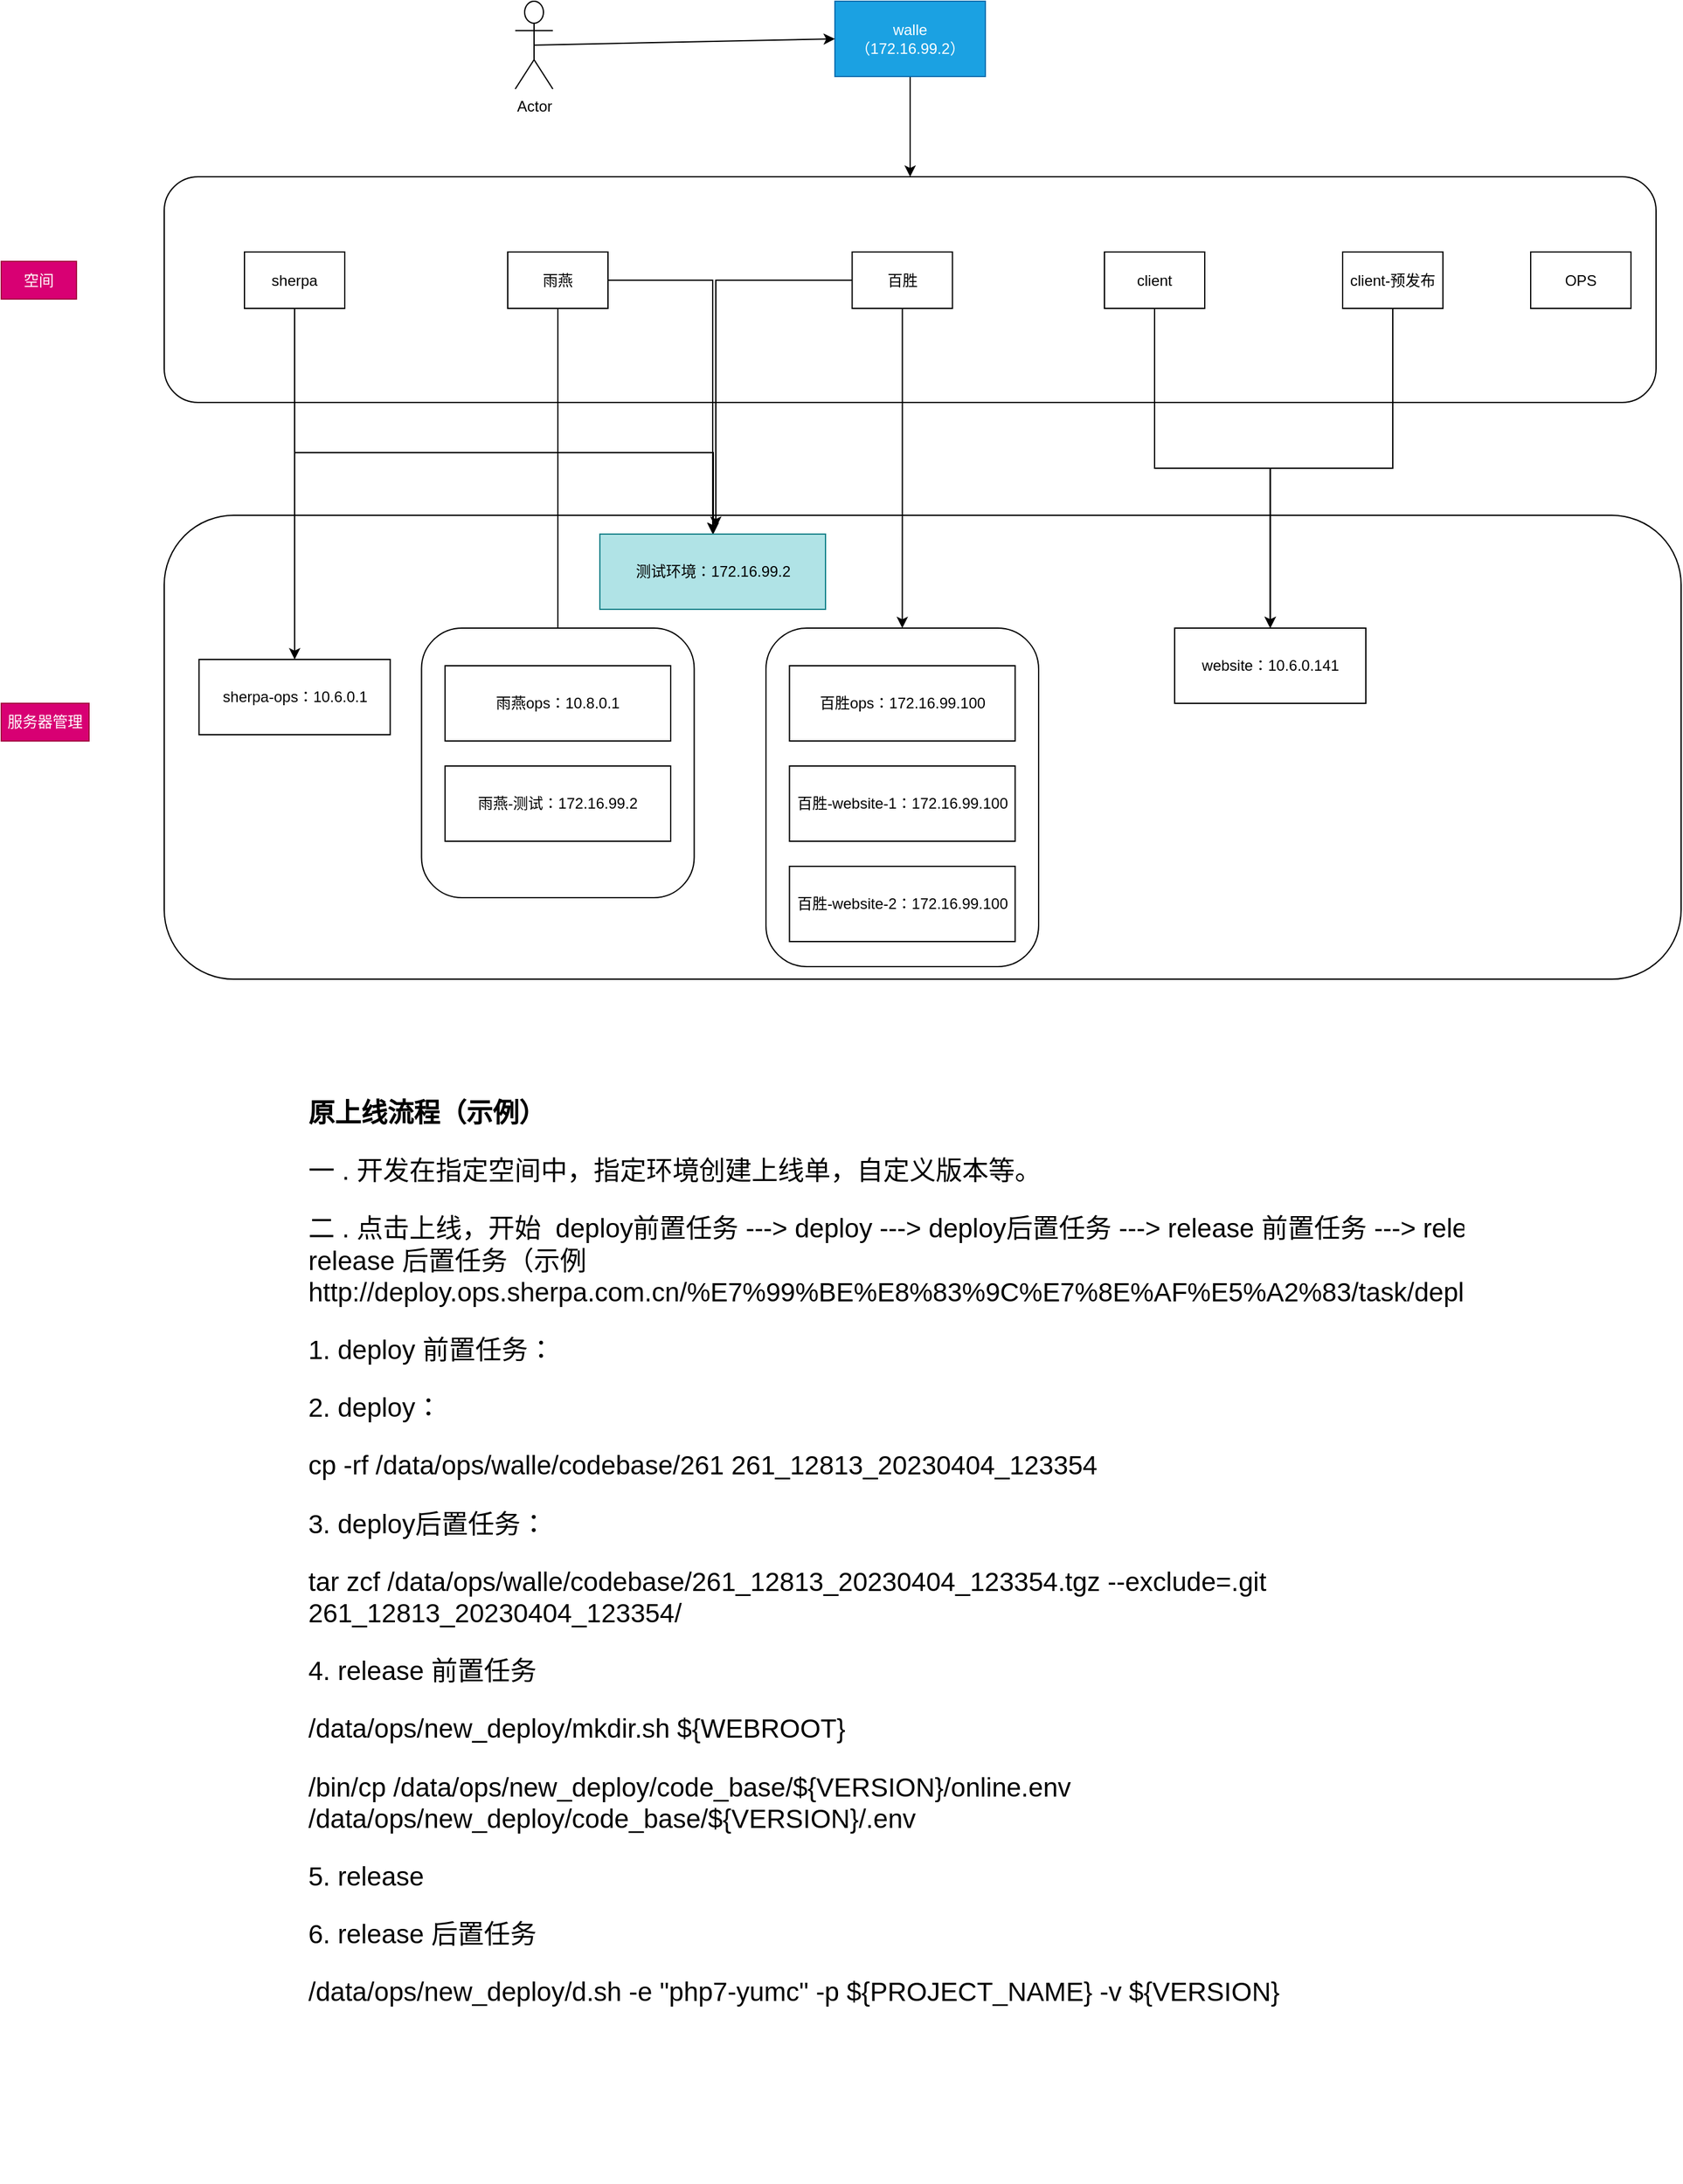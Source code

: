 <mxfile version="21.2.1" type="device">
  <diagram id="-rAfPCR-WI5j5XnJL7HD" name="第 1 页">
    <mxGraphModel dx="2550" dy="730" grid="1" gridSize="10" guides="1" tooltips="1" connect="1" arrows="1" fold="1" page="1" pageScale="1" pageWidth="827" pageHeight="1169" math="0" shadow="0">
      <root>
        <mxCell id="0" />
        <mxCell id="1" parent="0" />
        <mxCell id="aR0nrnqsbivXCveqFRS2-44" value="" style="rounded=1;whiteSpace=wrap;html=1;" parent="1" vertex="1">
          <mxGeometry x="-250" y="510" width="1210" height="370" as="geometry" />
        </mxCell>
        <mxCell id="aR0nrnqsbivXCveqFRS2-18" style="edgeStyle=orthogonalEdgeStyle;rounded=0;orthogonalLoop=1;jettySize=auto;html=1;exitX=0.5;exitY=1;exitDx=0;exitDy=0;entryX=0.5;entryY=0;entryDx=0;entryDy=0;" parent="1" source="aR0nrnqsbivXCveqFRS2-3" target="aR0nrnqsbivXCveqFRS2-12" edge="1">
          <mxGeometry relative="1" as="geometry" />
        </mxCell>
        <mxCell id="aR0nrnqsbivXCveqFRS2-3" value="walle&lt;br&gt;（172.16.99.2）" style="rounded=0;whiteSpace=wrap;html=1;fillColor=#1ba1e2;strokeColor=#006EAF;fontColor=#ffffff;" parent="1" vertex="1">
          <mxGeometry x="285" y="100" width="120" height="60" as="geometry" />
        </mxCell>
        <mxCell id="aR0nrnqsbivXCveqFRS2-6" value="" style="endArrow=classic;html=1;rounded=0;entryX=0;entryY=0.5;entryDx=0;entryDy=0;exitX=0.5;exitY=0.5;exitDx=0;exitDy=0;exitPerimeter=0;" parent="1" source="aR0nrnqsbivXCveqFRS2-11" target="aR0nrnqsbivXCveqFRS2-3" edge="1">
          <mxGeometry width="50" height="50" relative="1" as="geometry">
            <mxPoint x="50" y="125" as="sourcePoint" />
            <mxPoint x="380" y="285" as="targetPoint" />
          </mxGeometry>
        </mxCell>
        <mxCell id="aR0nrnqsbivXCveqFRS2-11" value="Actor" style="shape=umlActor;verticalLabelPosition=bottom;verticalAlign=top;html=1;outlineConnect=0;" parent="1" vertex="1">
          <mxGeometry x="30" y="100" width="30" height="70" as="geometry" />
        </mxCell>
        <mxCell id="aR0nrnqsbivXCveqFRS2-12" value="" style="rounded=1;whiteSpace=wrap;html=1;" parent="1" vertex="1">
          <mxGeometry x="-250" y="240" width="1190" height="180" as="geometry" />
        </mxCell>
        <mxCell id="aR0nrnqsbivXCveqFRS2-45" style="edgeStyle=orthogonalEdgeStyle;rounded=0;orthogonalLoop=1;jettySize=auto;html=1;" parent="1" source="aR0nrnqsbivXCveqFRS2-14" target="aR0nrnqsbivXCveqFRS2-41" edge="1">
          <mxGeometry relative="1" as="geometry" />
        </mxCell>
        <mxCell id="aR0nrnqsbivXCveqFRS2-52" style="edgeStyle=orthogonalEdgeStyle;rounded=0;orthogonalLoop=1;jettySize=auto;html=1;" parent="1" source="aR0nrnqsbivXCveqFRS2-14" target="aR0nrnqsbivXCveqFRS2-51" edge="1">
          <mxGeometry relative="1" as="geometry">
            <Array as="points">
              <mxPoint x="-146" y="460" />
              <mxPoint x="188" y="460" />
            </Array>
          </mxGeometry>
        </mxCell>
        <mxCell id="aR0nrnqsbivXCveqFRS2-14" value="sherpa" style="rounded=0;whiteSpace=wrap;html=1;" parent="1" vertex="1">
          <mxGeometry x="-186" y="300" width="80" height="45" as="geometry" />
        </mxCell>
        <mxCell id="aR0nrnqsbivXCveqFRS2-46" style="edgeStyle=orthogonalEdgeStyle;rounded=0;orthogonalLoop=1;jettySize=auto;html=1;" parent="1" source="aR0nrnqsbivXCveqFRS2-19" target="aR0nrnqsbivXCveqFRS2-34" edge="1">
          <mxGeometry relative="1" as="geometry" />
        </mxCell>
        <mxCell id="aR0nrnqsbivXCveqFRS2-53" style="edgeStyle=orthogonalEdgeStyle;rounded=0;orthogonalLoop=1;jettySize=auto;html=1;entryX=0.5;entryY=0;entryDx=0;entryDy=0;" parent="1" source="aR0nrnqsbivXCveqFRS2-19" target="aR0nrnqsbivXCveqFRS2-51" edge="1">
          <mxGeometry relative="1" as="geometry">
            <Array as="points">
              <mxPoint x="188" y="322" />
            </Array>
          </mxGeometry>
        </mxCell>
        <mxCell id="aR0nrnqsbivXCveqFRS2-19" value="雨燕" style="rounded=0;whiteSpace=wrap;html=1;" parent="1" vertex="1">
          <mxGeometry x="24" y="300" width="80" height="45" as="geometry" />
        </mxCell>
        <mxCell id="aR0nrnqsbivXCveqFRS2-47" style="edgeStyle=orthogonalEdgeStyle;rounded=0;orthogonalLoop=1;jettySize=auto;html=1;" parent="1" source="aR0nrnqsbivXCveqFRS2-20" target="aR0nrnqsbivXCveqFRS2-40" edge="1">
          <mxGeometry relative="1" as="geometry" />
        </mxCell>
        <mxCell id="aR0nrnqsbivXCveqFRS2-20" value="client" style="rounded=0;whiteSpace=wrap;html=1;" parent="1" vertex="1">
          <mxGeometry x="500" y="300" width="80" height="45" as="geometry" />
        </mxCell>
        <mxCell id="aR0nrnqsbivXCveqFRS2-48" style="edgeStyle=orthogonalEdgeStyle;rounded=0;orthogonalLoop=1;jettySize=auto;html=1;" parent="1" source="aR0nrnqsbivXCveqFRS2-21" target="aR0nrnqsbivXCveqFRS2-40" edge="1">
          <mxGeometry relative="1" as="geometry" />
        </mxCell>
        <mxCell id="aR0nrnqsbivXCveqFRS2-21" value="client-预发布" style="rounded=0;whiteSpace=wrap;html=1;" parent="1" vertex="1">
          <mxGeometry x="690" y="300" width="80" height="45" as="geometry" />
        </mxCell>
        <mxCell id="aR0nrnqsbivXCveqFRS2-49" style="edgeStyle=orthogonalEdgeStyle;rounded=0;orthogonalLoop=1;jettySize=auto;html=1;" parent="1" source="aR0nrnqsbivXCveqFRS2-22" target="aR0nrnqsbivXCveqFRS2-28" edge="1">
          <mxGeometry relative="1" as="geometry" />
        </mxCell>
        <mxCell id="aR0nrnqsbivXCveqFRS2-55" style="edgeStyle=orthogonalEdgeStyle;rounded=0;orthogonalLoop=1;jettySize=auto;html=1;" parent="1" source="aR0nrnqsbivXCveqFRS2-22" edge="1">
          <mxGeometry relative="1" as="geometry">
            <mxPoint x="190" y="520" as="targetPoint" />
            <Array as="points">
              <mxPoint x="190" y="322" />
            </Array>
          </mxGeometry>
        </mxCell>
        <mxCell id="aR0nrnqsbivXCveqFRS2-22" value="百胜" style="rounded=0;whiteSpace=wrap;html=1;" parent="1" vertex="1">
          <mxGeometry x="298.75" y="300" width="80" height="45" as="geometry" />
        </mxCell>
        <mxCell id="aR0nrnqsbivXCveqFRS2-25" value="OPS" style="rounded=0;whiteSpace=wrap;html=1;" parent="1" vertex="1">
          <mxGeometry x="840" y="300" width="80" height="45" as="geometry" />
        </mxCell>
        <mxCell id="aR0nrnqsbivXCveqFRS2-26" value="空间" style="text;html=1;strokeColor=#A50040;fillColor=#d80073;align=center;verticalAlign=middle;whiteSpace=wrap;rounded=0;fontColor=#ffffff;" parent="1" vertex="1">
          <mxGeometry x="-380" y="307.5" width="60" height="30" as="geometry" />
        </mxCell>
        <mxCell id="aR0nrnqsbivXCveqFRS2-28" value="" style="rounded=1;whiteSpace=wrap;html=1;" parent="1" vertex="1">
          <mxGeometry x="230" y="600" width="217.5" height="270" as="geometry" />
        </mxCell>
        <mxCell id="aR0nrnqsbivXCveqFRS2-29" value="百胜ops：172.16.99.100" style="rounded=0;whiteSpace=wrap;html=1;" parent="1" vertex="1">
          <mxGeometry x="248.75" y="630" width="180" height="60" as="geometry" />
        </mxCell>
        <mxCell id="aR0nrnqsbivXCveqFRS2-30" value="百胜-website-1：172.16.99.100" style="rounded=0;whiteSpace=wrap;html=1;" parent="1" vertex="1">
          <mxGeometry x="248.75" y="710" width="180" height="60" as="geometry" />
        </mxCell>
        <mxCell id="aR0nrnqsbivXCveqFRS2-31" value="百胜-website-2：172.16.99.100" style="rounded=0;whiteSpace=wrap;html=1;" parent="1" vertex="1">
          <mxGeometry x="248.75" y="790" width="180" height="60" as="geometry" />
        </mxCell>
        <mxCell id="aR0nrnqsbivXCveqFRS2-33" value="" style="rounded=1;whiteSpace=wrap;html=1;" parent="1" vertex="1">
          <mxGeometry x="-44.75" y="600" width="217.5" height="215" as="geometry" />
        </mxCell>
        <mxCell id="aR0nrnqsbivXCveqFRS2-34" value="雨燕ops：10.8.0.1" style="rounded=0;whiteSpace=wrap;html=1;" parent="1" vertex="1">
          <mxGeometry x="-26" y="630" width="180" height="60" as="geometry" />
        </mxCell>
        <mxCell id="aR0nrnqsbivXCveqFRS2-35" value="雨燕-测试：172.16.99.2" style="rounded=0;whiteSpace=wrap;html=1;" parent="1" vertex="1">
          <mxGeometry x="-26" y="710" width="180" height="60" as="geometry" />
        </mxCell>
        <mxCell id="aR0nrnqsbivXCveqFRS2-40" value="website：10.6.0.141" style="rounded=0;whiteSpace=wrap;html=1;" parent="1" vertex="1">
          <mxGeometry x="556" y="600" width="152.5" height="60" as="geometry" />
        </mxCell>
        <mxCell id="aR0nrnqsbivXCveqFRS2-41" value="sherpa-ops：10.6.0.1" style="rounded=0;whiteSpace=wrap;html=1;" parent="1" vertex="1">
          <mxGeometry x="-222.25" y="625" width="152.5" height="60" as="geometry" />
        </mxCell>
        <mxCell id="aR0nrnqsbivXCveqFRS2-50" value="服务器管理" style="text;html=1;strokeColor=#A50040;fillColor=#d80073;align=center;verticalAlign=middle;whiteSpace=wrap;rounded=0;fontColor=#ffffff;" parent="1" vertex="1">
          <mxGeometry x="-380" y="660" width="70" height="30" as="geometry" />
        </mxCell>
        <mxCell id="aR0nrnqsbivXCveqFRS2-51" value="测试环境：172.16.99.2" style="rounded=0;whiteSpace=wrap;html=1;fillColor=#b0e3e6;strokeColor=#0e8088;" parent="1" vertex="1">
          <mxGeometry x="97.5" y="525" width="180" height="60" as="geometry" />
        </mxCell>
        <mxCell id="aR0nrnqsbivXCveqFRS2-58" value="&lt;h1 style=&quot;font-size: 21px;&quot;&gt;原上线流程（示例）&lt;/h1&gt;&lt;p style=&quot;font-size: 21px;&quot;&gt;一 . 开发在指定空间中，指定环境创建上线单，自定义版本等。&lt;/p&gt;&lt;p style=&quot;font-size: 21px;&quot;&gt;二 . 点击上线，开始&amp;nbsp; deploy前置任务 ---&amp;gt; deploy ---&amp;gt; deploy后置任务 ---&amp;gt; release 前置任务 ---&amp;gt; release ---&amp;gt; release 后置任务（示例http://deploy.ops.sherpa.com.cn/%E7%99%BE%E8%83%9C%E7%8E%AF%E5%A2%83/task/deploy/12813）&lt;/p&gt;&lt;p style=&quot;font-size: 21px;&quot;&gt;1. deploy 前置任务：&lt;/p&gt;&lt;p style=&quot;font-size: 21px;&quot;&gt;2. deploy：&lt;/p&gt;cp -rf /data/ops/walle/codebase/261 261_12813_20230404_123354&lt;br&gt;&lt;p style=&quot;font-size: 21px;&quot;&gt;3. deploy后置任务：&lt;/p&gt;tar zcf /data/ops/walle/codebase/261_12813_20230404_123354.tgz --exclude=.git 261_12813_20230404_123354/&lt;p style=&quot;font-size: 21px;&quot;&gt;4. release 前置任务&lt;/p&gt;&lt;p&gt;/data/ops/new_deploy/mkdir.sh ${WEBROOT}&lt;/p&gt;&lt;p&gt;/bin/cp /data/ops/new_deploy/code_base/${VERSION}/online.env /data/ops/new_deploy/code_base/${VERSION}/.env&lt;/p&gt;&lt;p style=&quot;font-size: 21px;&quot;&gt;5. release&lt;/p&gt;&lt;p style=&quot;font-size: 21px;&quot;&gt;6. release 后置任务&lt;/p&gt;&lt;p style=&quot;&quot;&gt;/data/ops/new_deploy/d.sh -e &quot;php7-yumc&quot; -p ${PROJECT_NAME} -v ${VERSION}&lt;br&gt;&lt;/p&gt;" style="text;html=1;strokeColor=none;fillColor=none;spacing=5;spacingTop=-20;whiteSpace=wrap;overflow=hidden;rounded=0;fontSize=21;" parent="1" vertex="1">
          <mxGeometry x="-140" y="970" width="929.75" height="870" as="geometry" />
        </mxCell>
      </root>
    </mxGraphModel>
  </diagram>
</mxfile>
